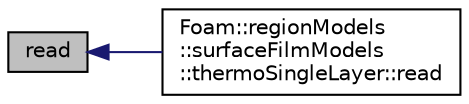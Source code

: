digraph "read"
{
  bgcolor="transparent";
  edge [fontname="Helvetica",fontsize="10",labelfontname="Helvetica",labelfontsize="10"];
  node [fontname="Helvetica",fontsize="10",shape=record];
  rankdir="LR";
  Node386 [label="read",height=0.2,width=0.4,color="black", fillcolor="grey75", style="filled", fontcolor="black"];
  Node386 -> Node387 [dir="back",color="midnightblue",fontsize="10",style="solid",fontname="Helvetica"];
  Node387 [label="Foam::regionModels\l::surfaceFilmModels\l::thermoSingleLayer::read",height=0.2,width=0.4,color="black",URL="$a30265.html#af816873151ddb0126e98bb2f914d8ed5",tooltip="Read control parameters from dictionary. "];
}
